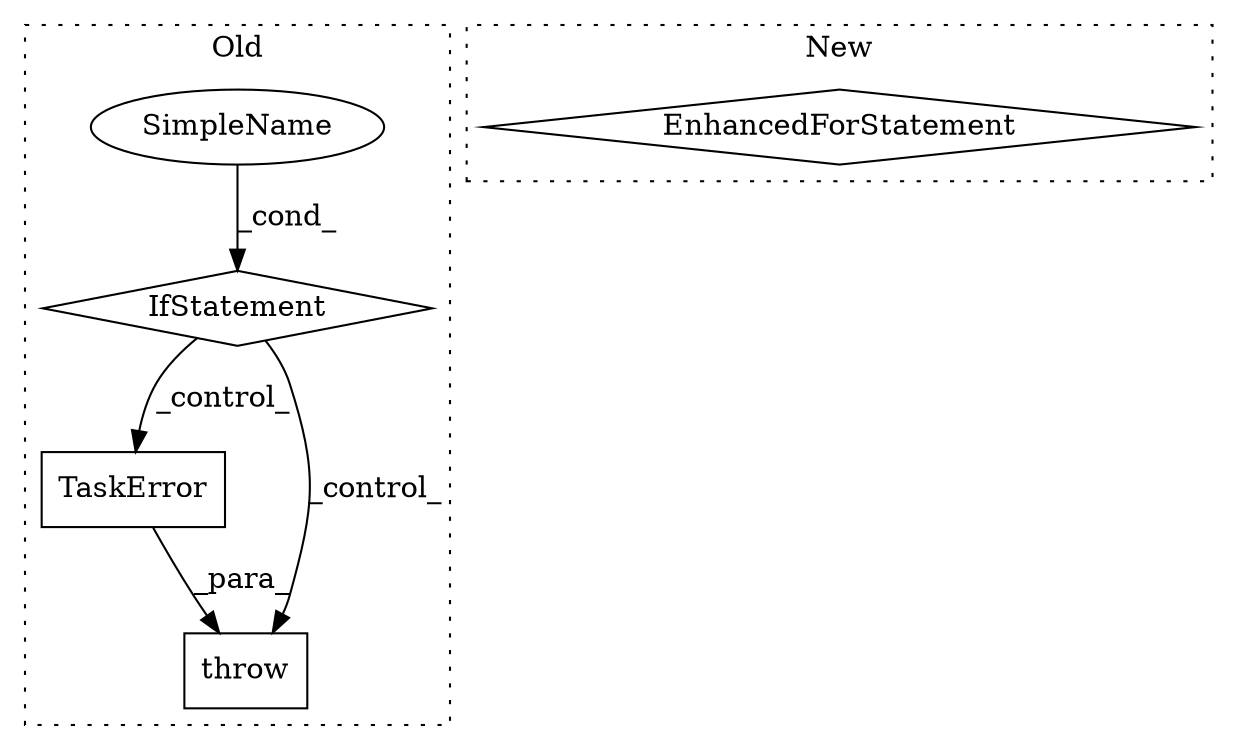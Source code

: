 digraph G {
subgraph cluster0 {
1 [label="TaskError" a="32" s="2598,2692" l="10,1" shape="box"];
3 [label="throw" a="53" s="2592" l="6" shape="box"];
4 [label="SimpleName" a="42" s="" l="" shape="ellipse"];
5 [label="IfStatement" a="25" s="2161,2185" l="4,2" shape="diamond"];
label = "Old";
style="dotted";
}
subgraph cluster1 {
2 [label="EnhancedForStatement" a="70" s="2837,2932" l="69,2" shape="diamond"];
label = "New";
style="dotted";
}
1 -> 3 [label="_para_"];
4 -> 5 [label="_cond_"];
5 -> 1 [label="_control_"];
5 -> 3 [label="_control_"];
}